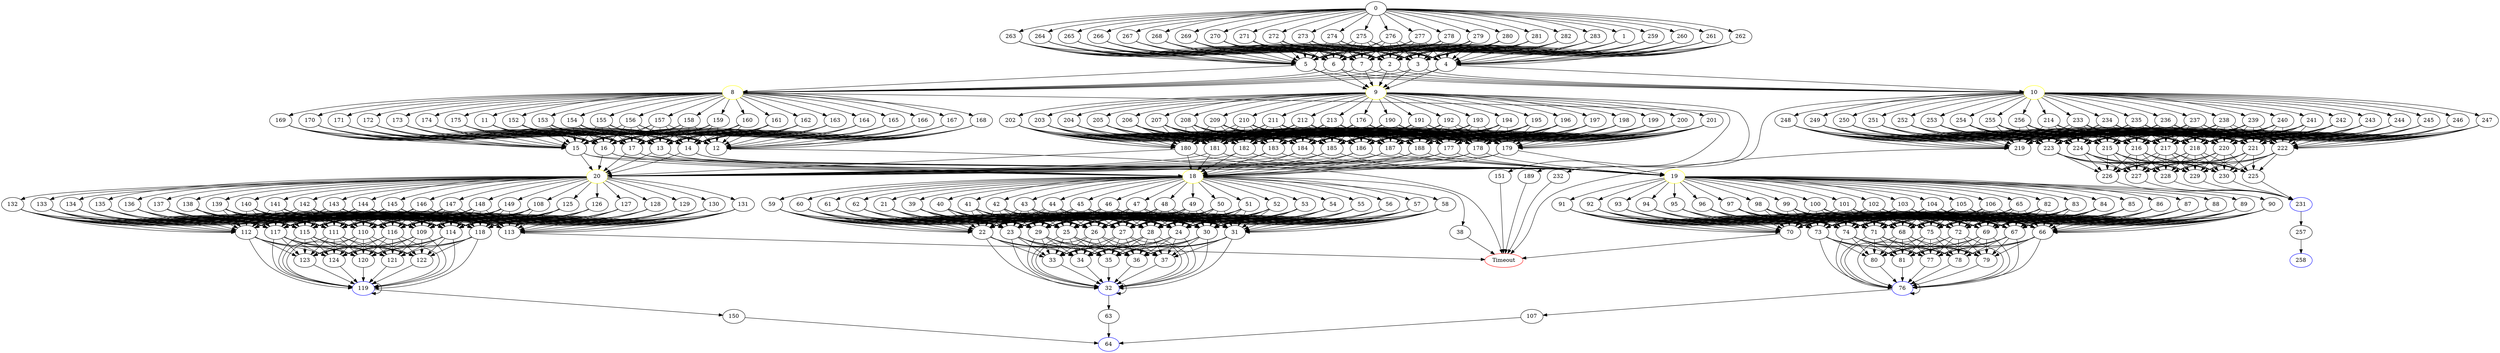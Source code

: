 digraph G {
	0 -> 1;
	0 -> 259;
	0 -> 260;
	0 -> 261;
	0 -> 262;
	0 -> 263;
	0 -> 264;
	0 -> 265;
	0 -> 266;
	0 -> 267;
	0 -> 268;
	0 -> 269;
	0 -> 270;
	0 -> 271;
	0 -> 272;
	0 -> 273;
	0 -> 274;
	0 -> 275;
	0 -> 276;
	0 -> 277;
	0 -> 278;
	0 -> 279;
	0 -> 280;
	0 -> 281;
	0 -> 282;
	0 -> 283;
	1 -> 2;
	1 -> 3;
	1 -> 4;
	1 -> 5;
	1 -> 6;
	1 -> 7;
	2 -> "8";
8 [color=yellow];
	2 -> "9";
9 [color=yellow];
	2 -> "10";
10 [color=yellow];
	3 -> "8";
8 [color=yellow];
	3 -> "9";
9 [color=yellow];
	3 -> "10";
10 [color=yellow];
	4 -> "8";
8 [color=yellow];
	4 -> "9";
9 [color=yellow];
	4 -> "10";
10 [color=yellow];
	5 -> "8";
8 [color=yellow];
	5 -> "9";
9 [color=yellow];
	5 -> "10";
10 [color=yellow];
	6 -> "8";
8 [color=yellow];
	6 -> "9";
9 [color=yellow];
	6 -> "10";
10 [color=yellow];
	7 -> "8";
8 [color=yellow];
	7 -> "9";
9 [color=yellow];
	7 -> "10";
10 [color=yellow];
	8 -> 11;
	8 -> 151;
	8 -> 152;
	8 -> 153;
	8 -> 154;
	8 -> 155;
	8 -> 156;
	8 -> 157;
	8 -> 158;
	8 -> 159;
	8 -> 160;
	8 -> 161;
	8 -> 162;
	8 -> 163;
	8 -> 164;
	8 -> 165;
	8 -> 166;
	8 -> 167;
	8 -> 168;
	8 -> 169;
	8 -> 170;
	8 -> 171;
	8 -> 172;
	8 -> 173;
	8 -> 174;
	8 -> 175;
	9 -> 176;
	9 -> 189;
	9 -> 190;
	9 -> 191;
	9 -> 192;
	9 -> 193;
	9 -> 194;
	9 -> 195;
	9 -> 196;
	9 -> 197;
	9 -> 198;
	9 -> 199;
	9 -> 200;
	9 -> 201;
	9 -> 202;
	9 -> 203;
	9 -> 204;
	9 -> 205;
	9 -> 206;
	9 -> 207;
	9 -> 208;
	9 -> 209;
	9 -> 210;
	9 -> 211;
	9 -> 212;
	9 -> 213;
	10 -> 214;
	10 -> 232;
	10 -> 233;
	10 -> 234;
	10 -> 235;
	10 -> 236;
	10 -> 237;
	10 -> 238;
	10 -> 239;
	10 -> 240;
	10 -> 241;
	10 -> 242;
	10 -> 243;
	10 -> 244;
	10 -> 245;
	10 -> 246;
	10 -> 247;
	10 -> 248;
	10 -> 249;
	10 -> 250;
	10 -> 251;
	10 -> 252;
	10 -> 253;
	10 -> 254;
	10 -> 255;
	10 -> 256;
	11 -> 12;
	11 -> 13;
	11 -> 14;
	11 -> 15;
	11 -> 16;
	11 -> 17;
	12 -> "Timeout";
Timeout [color=red];
	13 -> "18";
18 [color=yellow];
	13 -> "19";
19 [color=yellow];
	13 -> "20";
20 [color=yellow];
	14 -> "18";
18 [color=yellow];
	14 -> "19";
19 [color=yellow];
	14 -> "20";
20 [color=yellow];
	15 -> "18";
18 [color=yellow];
	15 -> "19";
19 [color=yellow];
	15 -> "20";
20 [color=yellow];
	16 -> "18";
18 [color=yellow];
	16 -> "19";
19 [color=yellow];
	16 -> "20";
20 [color=yellow];
	17 -> "18";
18 [color=yellow];
	17 -> "19";
19 [color=yellow];
	17 -> "20";
20 [color=yellow];
	18 -> 21;
	18 -> 38;
	18 -> 39;
	18 -> 40;
	18 -> 41;
	18 -> 42;
	18 -> 43;
	18 -> 44;
	18 -> 45;
	18 -> 46;
	18 -> 47;
	18 -> 48;
	18 -> 49;
	18 -> 50;
	18 -> 51;
	18 -> 52;
	18 -> 53;
	18 -> 54;
	18 -> 55;
	18 -> 56;
	18 -> 57;
	18 -> 58;
	18 -> 59;
	18 -> 60;
	18 -> 61;
	18 -> 62;
	19 -> 65;
	19 -> 82;
	19 -> 83;
	19 -> 84;
	19 -> 85;
	19 -> 86;
	19 -> 87;
	19 -> 88;
	19 -> 89;
	19 -> 90;
	19 -> 91;
	19 -> 92;
	19 -> 93;
	19 -> 94;
	19 -> 95;
	19 -> 96;
	19 -> 97;
	19 -> 98;
	19 -> 99;
	19 -> 100;
	19 -> 101;
	19 -> 102;
	19 -> 103;
	19 -> 104;
	19 -> 105;
	19 -> 106;
	20 -> 108;
	20 -> 125;
	20 -> 126;
	20 -> 127;
	20 -> 128;
	20 -> 129;
	20 -> 130;
	20 -> 131;
	20 -> 132;
	20 -> 133;
	20 -> 134;
	20 -> 135;
	20 -> 136;
	20 -> 137;
	20 -> 138;
	20 -> 139;
	20 -> 140;
	20 -> 141;
	20 -> 142;
	20 -> 143;
	20 -> 144;
	20 -> 145;
	20 -> 146;
	20 -> 147;
	20 -> 148;
	20 -> 149;
	21 -> 22;
	21 -> 23;
	21 -> 24;
	21 -> 25;
	21 -> 26;
	21 -> 27;
	21 -> 28;
	21 -> 29;
	21 -> 30;
	21 -> 31;
	22 -> "32";
32 [color=blue];
	22 -> 33;
	22 -> 34;
	22 -> 35;
	22 -> 36;
	22 -> 37;
	23 -> "32";
32 [color=blue];
	23 -> 33;
	23 -> 34;
	23 -> 35;
	23 -> 36;
	23 -> 37;
	24 -> "32";
32 [color=blue];
	24 -> 33;
	24 -> 34;
	24 -> 35;
	24 -> 36;
	24 -> 37;
	25 -> "32";
32 [color=blue];
	25 -> 33;
	25 -> 34;
	25 -> 35;
	25 -> 36;
	25 -> 37;
	26 -> "32";
32 [color=blue];
	26 -> 33;
	26 -> 34;
	26 -> 35;
	26 -> 36;
	26 -> 37;
	27 -> "32";
32 [color=blue];
	27 -> 33;
	27 -> 34;
	27 -> 35;
	27 -> 36;
	27 -> 37;
	28 -> "32";
32 [color=blue];
	28 -> 33;
	28 -> 34;
	28 -> 35;
	28 -> 36;
	28 -> 37;
	29 -> "32";
32 [color=blue];
	29 -> 33;
	29 -> 34;
	29 -> 35;
	29 -> 36;
	29 -> 37;
	30 -> "32";
32 [color=blue];
	30 -> 33;
	30 -> 34;
	30 -> 35;
	30 -> 36;
	30 -> 37;
	31 -> "32";
32 [color=blue];
	31 -> 33;
	31 -> 34;
	31 -> 35;
	31 -> 36;
	31 -> 37;
	32 -> "32";
32 [color=blue];
	32 -> 63;
	33 -> "32";
32 [color=blue];
	34 -> "32";
32 [color=blue];
	35 -> "32";
32 [color=blue];
	36 -> "32";
32 [color=blue];
	37 -> "32";
32 [color=blue];
	38 -> "Timeout";
Timeout [color=red];
	39 -> 22;
	39 -> 23;
	39 -> 24;
	39 -> 25;
	39 -> 26;
	39 -> 27;
	39 -> 28;
	39 -> 29;
	39 -> 30;
	39 -> 31;
	40 -> 22;
	40 -> 23;
	40 -> 24;
	40 -> 25;
	40 -> 26;
	40 -> 27;
	40 -> 28;
	40 -> 29;
	40 -> 30;
	40 -> 31;
	41 -> 22;
	41 -> 23;
	41 -> 24;
	41 -> 25;
	41 -> 26;
	41 -> 27;
	41 -> 28;
	41 -> 29;
	41 -> 30;
	41 -> 31;
	42 -> 22;
	42 -> 23;
	42 -> 24;
	42 -> 25;
	42 -> 26;
	42 -> 27;
	42 -> 28;
	42 -> 29;
	42 -> 30;
	42 -> 31;
	43 -> 22;
	43 -> 23;
	43 -> 24;
	43 -> 25;
	43 -> 26;
	43 -> 27;
	43 -> 28;
	43 -> 29;
	43 -> 30;
	43 -> 31;
	44 -> 22;
	44 -> 23;
	44 -> 24;
	44 -> 25;
	44 -> 26;
	44 -> 27;
	44 -> 28;
	44 -> 29;
	44 -> 30;
	44 -> 31;
	45 -> 22;
	45 -> 23;
	45 -> 24;
	45 -> 25;
	45 -> 26;
	45 -> 27;
	45 -> 28;
	45 -> 29;
	45 -> 30;
	45 -> 31;
	46 -> 22;
	46 -> 23;
	46 -> 24;
	46 -> 25;
	46 -> 26;
	46 -> 27;
	46 -> 28;
	46 -> 29;
	46 -> 30;
	46 -> 31;
	47 -> 22;
	47 -> 23;
	47 -> 24;
	47 -> 25;
	47 -> 26;
	47 -> 27;
	47 -> 28;
	47 -> 29;
	47 -> 30;
	47 -> 31;
	48 -> 22;
	48 -> 23;
	48 -> 24;
	48 -> 25;
	48 -> 26;
	48 -> 27;
	48 -> 28;
	48 -> 29;
	48 -> 30;
	48 -> 31;
	49 -> 22;
	49 -> 23;
	49 -> 24;
	49 -> 25;
	49 -> 26;
	49 -> 27;
	49 -> 28;
	49 -> 29;
	49 -> 30;
	49 -> 31;
	50 -> 22;
	50 -> 23;
	50 -> 24;
	50 -> 25;
	50 -> 26;
	50 -> 27;
	50 -> 28;
	50 -> 29;
	50 -> 30;
	50 -> 31;
	51 -> 22;
	51 -> 23;
	51 -> 24;
	51 -> 25;
	51 -> 26;
	51 -> 27;
	51 -> 28;
	51 -> 29;
	51 -> 30;
	51 -> 31;
	52 -> 22;
	52 -> 23;
	52 -> 24;
	52 -> 25;
	52 -> 26;
	52 -> 27;
	52 -> 28;
	52 -> 29;
	52 -> 30;
	52 -> 31;
	53 -> 22;
	53 -> 23;
	53 -> 24;
	53 -> 25;
	53 -> 26;
	53 -> 27;
	53 -> 28;
	53 -> 29;
	53 -> 30;
	53 -> 31;
	54 -> 22;
	54 -> 23;
	54 -> 24;
	54 -> 25;
	54 -> 26;
	54 -> 27;
	54 -> 28;
	54 -> 29;
	54 -> 30;
	54 -> 31;
	55 -> 22;
	55 -> 23;
	55 -> 24;
	55 -> 25;
	55 -> 26;
	55 -> 27;
	55 -> 28;
	55 -> 29;
	55 -> 30;
	55 -> 31;
	56 -> 22;
	56 -> 23;
	56 -> 24;
	56 -> 25;
	56 -> 26;
	56 -> 27;
	56 -> 28;
	56 -> 29;
	56 -> 30;
	56 -> 31;
	57 -> 22;
	57 -> 23;
	57 -> 24;
	57 -> 25;
	57 -> 26;
	57 -> 27;
	57 -> 28;
	57 -> 29;
	57 -> 30;
	57 -> 31;
	58 -> 22;
	58 -> 23;
	58 -> 24;
	58 -> 25;
	58 -> 26;
	58 -> 27;
	58 -> 28;
	58 -> 29;
	58 -> 30;
	58 -> 31;
	59 -> 22;
	59 -> 23;
	59 -> 24;
	59 -> 25;
	59 -> 26;
	59 -> 27;
	59 -> 28;
	59 -> 29;
	59 -> 30;
	59 -> 31;
	60 -> 22;
	60 -> 23;
	60 -> 24;
	60 -> 25;
	60 -> 26;
	60 -> 27;
	60 -> 28;
	60 -> 29;
	60 -> 30;
	60 -> 31;
	61 -> 22;
	61 -> 23;
	61 -> 24;
	61 -> 25;
	61 -> 26;
	61 -> 27;
	61 -> 28;
	61 -> 29;
	61 -> 30;
	61 -> 31;
	62 -> 22;
	62 -> 23;
	62 -> 24;
	62 -> 25;
	62 -> 26;
	62 -> 27;
	62 -> 28;
	62 -> 29;
	62 -> 30;
	62 -> 31;
	63 -> "64";
64 [color=blue];
	65 -> 66;
	65 -> 67;
	65 -> 68;
	65 -> 69;
	65 -> 70;
	65 -> 71;
	65 -> 72;
	65 -> 73;
	65 -> 74;
	65 -> 75;
	66 -> "76";
76 [color=blue];
	66 -> 77;
	66 -> 78;
	66 -> 79;
	66 -> 80;
	66 -> 81;
	67 -> "76";
76 [color=blue];
	67 -> 77;
	67 -> 78;
	67 -> 79;
	67 -> 80;
	67 -> 81;
	68 -> "76";
76 [color=blue];
	68 -> 77;
	68 -> 78;
	68 -> 79;
	68 -> 80;
	68 -> 81;
	69 -> "76";
76 [color=blue];
	69 -> 77;
	69 -> 78;
	69 -> 79;
	69 -> 80;
	69 -> 81;
	70 -> "Timeout";
Timeout [color=red];
	71 -> "76";
76 [color=blue];
	71 -> 77;
	71 -> 78;
	71 -> 79;
	71 -> 80;
	71 -> 81;
	72 -> "76";
76 [color=blue];
	72 -> 77;
	72 -> 78;
	72 -> 79;
	72 -> 80;
	72 -> 81;
	73 -> "76";
76 [color=blue];
	73 -> 77;
	73 -> 78;
	73 -> 79;
	73 -> 80;
	73 -> 81;
	74 -> "76";
76 [color=blue];
	74 -> 77;
	74 -> 78;
	74 -> 79;
	74 -> 80;
	74 -> 81;
	75 -> "76";
76 [color=blue];
	75 -> 77;
	75 -> 78;
	75 -> 79;
	75 -> 80;
	75 -> 81;
	76 -> "76";
76 [color=blue];
	76 -> 107;
	77 -> "76";
76 [color=blue];
	78 -> "76";
76 [color=blue];
	79 -> "76";
76 [color=blue];
	80 -> "76";
76 [color=blue];
	81 -> "76";
76 [color=blue];
	82 -> 66;
	82 -> 67;
	82 -> 68;
	82 -> 69;
	82 -> 70;
	82 -> 71;
	82 -> 72;
	82 -> 73;
	82 -> 74;
	82 -> 75;
	83 -> 66;
	83 -> 67;
	83 -> 68;
	83 -> 69;
	83 -> 70;
	83 -> 71;
	83 -> 72;
	83 -> 73;
	83 -> 74;
	83 -> 75;
	84 -> 66;
	84 -> 67;
	84 -> 68;
	84 -> 69;
	84 -> 70;
	84 -> 71;
	84 -> 72;
	84 -> 73;
	84 -> 74;
	84 -> 75;
	85 -> 66;
	85 -> 67;
	85 -> 68;
	85 -> 69;
	85 -> 70;
	85 -> 71;
	85 -> 72;
	85 -> 73;
	85 -> 74;
	85 -> 75;
	86 -> 66;
	86 -> 67;
	86 -> 68;
	86 -> 69;
	86 -> 70;
	86 -> 71;
	86 -> 72;
	86 -> 73;
	86 -> 74;
	86 -> 75;
	87 -> 66;
	87 -> 67;
	87 -> 68;
	87 -> 69;
	87 -> 70;
	87 -> 71;
	87 -> 72;
	87 -> 73;
	87 -> 74;
	87 -> 75;
	88 -> 66;
	88 -> 67;
	88 -> 68;
	88 -> 69;
	88 -> 70;
	88 -> 71;
	88 -> 72;
	88 -> 73;
	88 -> 74;
	88 -> 75;
	89 -> 66;
	89 -> 67;
	89 -> 68;
	89 -> 69;
	89 -> 70;
	89 -> 71;
	89 -> 72;
	89 -> 73;
	89 -> 74;
	89 -> 75;
	90 -> 66;
	90 -> 67;
	90 -> 68;
	90 -> 69;
	90 -> 70;
	90 -> 71;
	90 -> 72;
	90 -> 73;
	90 -> 74;
	90 -> 75;
	91 -> 66;
	91 -> 67;
	91 -> 68;
	91 -> 69;
	91 -> 70;
	91 -> 71;
	91 -> 72;
	91 -> 73;
	91 -> 74;
	91 -> 75;
	92 -> 66;
	92 -> 67;
	92 -> 68;
	92 -> 69;
	92 -> 70;
	92 -> 71;
	92 -> 72;
	92 -> 73;
	92 -> 74;
	92 -> 75;
	93 -> 66;
	93 -> 67;
	93 -> 68;
	93 -> 69;
	93 -> 70;
	93 -> 71;
	93 -> 72;
	93 -> 73;
	93 -> 74;
	93 -> 75;
	94 -> 66;
	94 -> 67;
	94 -> 68;
	94 -> 69;
	94 -> 70;
	94 -> 71;
	94 -> 72;
	94 -> 73;
	94 -> 74;
	94 -> 75;
	95 -> 66;
	95 -> 67;
	95 -> 68;
	95 -> 69;
	95 -> 70;
	95 -> 71;
	95 -> 72;
	95 -> 73;
	95 -> 74;
	95 -> 75;
	96 -> 66;
	96 -> 67;
	96 -> 68;
	96 -> 69;
	96 -> 70;
	96 -> 71;
	96 -> 72;
	96 -> 73;
	96 -> 74;
	96 -> 75;
	97 -> 66;
	97 -> 67;
	97 -> 68;
	97 -> 69;
	97 -> 70;
	97 -> 71;
	97 -> 72;
	97 -> 73;
	97 -> 74;
	97 -> 75;
	98 -> 66;
	98 -> 67;
	98 -> 68;
	98 -> 69;
	98 -> 70;
	98 -> 71;
	98 -> 72;
	98 -> 73;
	98 -> 74;
	98 -> 75;
	99 -> 66;
	99 -> 67;
	99 -> 68;
	99 -> 69;
	99 -> 70;
	99 -> 71;
	99 -> 72;
	99 -> 73;
	99 -> 74;
	99 -> 75;
	100 -> 66;
	100 -> 67;
	100 -> 68;
	100 -> 69;
	100 -> 70;
	100 -> 71;
	100 -> 72;
	100 -> 73;
	100 -> 74;
	100 -> 75;
	101 -> 66;
	101 -> 67;
	101 -> 68;
	101 -> 69;
	101 -> 70;
	101 -> 71;
	101 -> 72;
	101 -> 73;
	101 -> 74;
	101 -> 75;
	102 -> 66;
	102 -> 67;
	102 -> 68;
	102 -> 69;
	102 -> 70;
	102 -> 71;
	102 -> 72;
	102 -> 73;
	102 -> 74;
	102 -> 75;
	103 -> 66;
	103 -> 67;
	103 -> 68;
	103 -> 69;
	103 -> 70;
	103 -> 71;
	103 -> 72;
	103 -> 73;
	103 -> 74;
	103 -> 75;
	104 -> 66;
	104 -> 67;
	104 -> 68;
	104 -> 69;
	104 -> 70;
	104 -> 71;
	104 -> 72;
	104 -> 73;
	104 -> 74;
	104 -> 75;
	105 -> 66;
	105 -> 67;
	105 -> 68;
	105 -> 69;
	105 -> 70;
	105 -> 71;
	105 -> 72;
	105 -> 73;
	105 -> 74;
	105 -> 75;
	106 -> 66;
	106 -> 67;
	106 -> 68;
	106 -> 69;
	106 -> 70;
	106 -> 71;
	106 -> 72;
	106 -> 73;
	106 -> 74;
	106 -> 75;
	107 -> "64";
64 [color=blue];
	108 -> 109;
	108 -> 110;
	108 -> 111;
	108 -> 112;
	108 -> 113;
	108 -> 114;
	108 -> 115;
	108 -> 116;
	108 -> 117;
	108 -> 118;
	109 -> "119";
119 [color=blue];
	109 -> 120;
	109 -> 121;
	109 -> 122;
	109 -> 123;
	109 -> 124;
	110 -> "119";
119 [color=blue];
	110 -> 120;
	110 -> 121;
	110 -> 122;
	110 -> 123;
	110 -> 124;
	111 -> "119";
119 [color=blue];
	111 -> 120;
	111 -> 121;
	111 -> 122;
	111 -> 123;
	111 -> 124;
	112 -> "119";
119 [color=blue];
	112 -> 120;
	112 -> 121;
	112 -> 122;
	112 -> 123;
	112 -> 124;
	113 -> "Timeout";
Timeout [color=red];
	114 -> "119";
119 [color=blue];
	114 -> 120;
	114 -> 121;
	114 -> 122;
	114 -> 123;
	114 -> 124;
	115 -> "119";
119 [color=blue];
	115 -> 120;
	115 -> 121;
	115 -> 122;
	115 -> 123;
	115 -> 124;
	116 -> "119";
119 [color=blue];
	116 -> 120;
	116 -> 121;
	116 -> 122;
	116 -> 123;
	116 -> 124;
	117 -> "119";
119 [color=blue];
	117 -> 120;
	117 -> 121;
	117 -> 122;
	117 -> 123;
	117 -> 124;
	118 -> "119";
119 [color=blue];
	118 -> 120;
	118 -> 121;
	118 -> 122;
	118 -> 123;
	118 -> 124;
	119 -> "119";
119 [color=blue];
	119 -> 150;
	120 -> "119";
119 [color=blue];
	121 -> "119";
119 [color=blue];
	122 -> "119";
119 [color=blue];
	123 -> "119";
119 [color=blue];
	124 -> "119";
119 [color=blue];
	125 -> 109;
	125 -> 110;
	125 -> 111;
	125 -> 112;
	125 -> 113;
	125 -> 114;
	125 -> 115;
	125 -> 116;
	125 -> 117;
	125 -> 118;
	126 -> 109;
	126 -> 110;
	126 -> 111;
	126 -> 112;
	126 -> 113;
	126 -> 114;
	126 -> 115;
	126 -> 116;
	126 -> 117;
	126 -> 118;
	127 -> 109;
	127 -> 110;
	127 -> 111;
	127 -> 112;
	127 -> 113;
	127 -> 114;
	127 -> 115;
	127 -> 116;
	127 -> 117;
	127 -> 118;
	128 -> 109;
	128 -> 110;
	128 -> 111;
	128 -> 112;
	128 -> 113;
	128 -> 114;
	128 -> 115;
	128 -> 116;
	128 -> 117;
	128 -> 118;
	129 -> 109;
	129 -> 110;
	129 -> 111;
	129 -> 112;
	129 -> 113;
	129 -> 114;
	129 -> 115;
	129 -> 116;
	129 -> 117;
	129 -> 118;
	130 -> 109;
	130 -> 110;
	130 -> 111;
	130 -> 112;
	130 -> 113;
	130 -> 114;
	130 -> 115;
	130 -> 116;
	130 -> 117;
	130 -> 118;
	131 -> 109;
	131 -> 110;
	131 -> 111;
	131 -> 112;
	131 -> 113;
	131 -> 114;
	131 -> 115;
	131 -> 116;
	131 -> 117;
	131 -> 118;
	132 -> 109;
	132 -> 110;
	132 -> 111;
	132 -> 112;
	132 -> 113;
	132 -> 114;
	132 -> 115;
	132 -> 116;
	132 -> 117;
	132 -> 118;
	133 -> 109;
	133 -> 110;
	133 -> 111;
	133 -> 112;
	133 -> 113;
	133 -> 114;
	133 -> 115;
	133 -> 116;
	133 -> 117;
	133 -> 118;
	134 -> 109;
	134 -> 110;
	134 -> 111;
	134 -> 112;
	134 -> 113;
	134 -> 114;
	134 -> 115;
	134 -> 116;
	134 -> 117;
	134 -> 118;
	135 -> 109;
	135 -> 110;
	135 -> 111;
	135 -> 112;
	135 -> 113;
	135 -> 114;
	135 -> 115;
	135 -> 116;
	135 -> 117;
	135 -> 118;
	136 -> 109;
	136 -> 110;
	136 -> 111;
	136 -> 112;
	136 -> 113;
	136 -> 114;
	136 -> 115;
	136 -> 116;
	136 -> 117;
	136 -> 118;
	137 -> 109;
	137 -> 110;
	137 -> 111;
	137 -> 112;
	137 -> 113;
	137 -> 114;
	137 -> 115;
	137 -> 116;
	137 -> 117;
	137 -> 118;
	138 -> 109;
	138 -> 110;
	138 -> 111;
	138 -> 112;
	138 -> 113;
	138 -> 114;
	138 -> 115;
	138 -> 116;
	138 -> 117;
	138 -> 118;
	139 -> 109;
	139 -> 110;
	139 -> 111;
	139 -> 112;
	139 -> 113;
	139 -> 114;
	139 -> 115;
	139 -> 116;
	139 -> 117;
	139 -> 118;
	140 -> 109;
	140 -> 110;
	140 -> 111;
	140 -> 112;
	140 -> 113;
	140 -> 114;
	140 -> 115;
	140 -> 116;
	140 -> 117;
	140 -> 118;
	141 -> 109;
	141 -> 110;
	141 -> 111;
	141 -> 112;
	141 -> 113;
	141 -> 114;
	141 -> 115;
	141 -> 116;
	141 -> 117;
	141 -> 118;
	142 -> 109;
	142 -> 110;
	142 -> 111;
	142 -> 112;
	142 -> 113;
	142 -> 114;
	142 -> 115;
	142 -> 116;
	142 -> 117;
	142 -> 118;
	143 -> 109;
	143 -> 110;
	143 -> 111;
	143 -> 112;
	143 -> 113;
	143 -> 114;
	143 -> 115;
	143 -> 116;
	143 -> 117;
	143 -> 118;
	144 -> 109;
	144 -> 110;
	144 -> 111;
	144 -> 112;
	144 -> 113;
	144 -> 114;
	144 -> 115;
	144 -> 116;
	144 -> 117;
	144 -> 118;
	145 -> 109;
	145 -> 110;
	145 -> 111;
	145 -> 112;
	145 -> 113;
	145 -> 114;
	145 -> 115;
	145 -> 116;
	145 -> 117;
	145 -> 118;
	146 -> 109;
	146 -> 110;
	146 -> 111;
	146 -> 112;
	146 -> 113;
	146 -> 114;
	146 -> 115;
	146 -> 116;
	146 -> 117;
	146 -> 118;
	147 -> 109;
	147 -> 110;
	147 -> 111;
	147 -> 112;
	147 -> 113;
	147 -> 114;
	147 -> 115;
	147 -> 116;
	147 -> 117;
	147 -> 118;
	148 -> 109;
	148 -> 110;
	148 -> 111;
	148 -> 112;
	148 -> 113;
	148 -> 114;
	148 -> 115;
	148 -> 116;
	148 -> 117;
	148 -> 118;
	149 -> 109;
	149 -> 110;
	149 -> 111;
	149 -> 112;
	149 -> 113;
	149 -> 114;
	149 -> 115;
	149 -> 116;
	149 -> 117;
	149 -> 118;
	150 -> "64";
64 [color=blue];
	151 -> "Timeout";
Timeout [color=red];
	152 -> 12;
	152 -> 13;
	152 -> 14;
	152 -> 15;
	152 -> 16;
	152 -> 17;
	153 -> 12;
	153 -> 13;
	153 -> 14;
	153 -> 15;
	153 -> 16;
	153 -> 17;
	154 -> 12;
	154 -> 13;
	154 -> 14;
	154 -> 15;
	154 -> 16;
	154 -> 17;
	155 -> 12;
	155 -> 13;
	155 -> 14;
	155 -> 15;
	155 -> 16;
	155 -> 17;
	156 -> 12;
	156 -> 13;
	156 -> 14;
	156 -> 15;
	156 -> 16;
	156 -> 17;
	157 -> 12;
	157 -> 13;
	157 -> 14;
	157 -> 15;
	157 -> 16;
	157 -> 17;
	158 -> 12;
	158 -> 13;
	158 -> 14;
	158 -> 15;
	158 -> 16;
	158 -> 17;
	159 -> 12;
	159 -> 13;
	159 -> 14;
	159 -> 15;
	159 -> 16;
	159 -> 17;
	160 -> 12;
	160 -> 13;
	160 -> 14;
	160 -> 15;
	160 -> 16;
	160 -> 17;
	161 -> 12;
	161 -> 13;
	161 -> 14;
	161 -> 15;
	161 -> 16;
	161 -> 17;
	162 -> 12;
	162 -> 13;
	162 -> 14;
	162 -> 15;
	162 -> 16;
	162 -> 17;
	163 -> 12;
	163 -> 13;
	163 -> 14;
	163 -> 15;
	163 -> 16;
	163 -> 17;
	164 -> 12;
	164 -> 13;
	164 -> 14;
	164 -> 15;
	164 -> 16;
	164 -> 17;
	165 -> 12;
	165 -> 13;
	165 -> 14;
	165 -> 15;
	165 -> 16;
	165 -> 17;
	166 -> 12;
	166 -> 13;
	166 -> 14;
	166 -> 15;
	166 -> 16;
	166 -> 17;
	167 -> 12;
	167 -> 13;
	167 -> 14;
	167 -> 15;
	167 -> 16;
	167 -> 17;
	168 -> 12;
	168 -> 13;
	168 -> 14;
	168 -> 15;
	168 -> 16;
	168 -> 17;
	169 -> 12;
	169 -> 13;
	169 -> 14;
	169 -> 15;
	169 -> 16;
	169 -> 17;
	170 -> 12;
	170 -> 13;
	170 -> 14;
	170 -> 15;
	170 -> 16;
	170 -> 17;
	171 -> 12;
	171 -> 13;
	171 -> 14;
	171 -> 15;
	171 -> 16;
	171 -> 17;
	172 -> 12;
	172 -> 13;
	172 -> 14;
	172 -> 15;
	172 -> 16;
	172 -> 17;
	173 -> 12;
	173 -> 13;
	173 -> 14;
	173 -> 15;
	173 -> 16;
	173 -> 17;
	174 -> 12;
	174 -> 13;
	174 -> 14;
	174 -> 15;
	174 -> 16;
	174 -> 17;
	175 -> 12;
	175 -> 13;
	175 -> 14;
	175 -> 15;
	175 -> 16;
	175 -> 17;
	176 -> 177;
	176 -> 178;
	176 -> 179;
	176 -> 180;
	176 -> 181;
	176 -> 182;
	176 -> 183;
	176 -> 184;
	176 -> 185;
	176 -> 186;
	176 -> 187;
	176 -> 188;
	177 -> "18";
18 [color=yellow];
	177 -> "19";
19 [color=yellow];
	177 -> "20";
20 [color=yellow];
	178 -> "18";
18 [color=yellow];
	178 -> "19";
19 [color=yellow];
	178 -> "20";
20 [color=yellow];
	179 -> "18";
18 [color=yellow];
	179 -> "19";
19 [color=yellow];
	179 -> "20";
20 [color=yellow];
	180 -> "18";
18 [color=yellow];
	180 -> "19";
19 [color=yellow];
	180 -> "20";
20 [color=yellow];
	181 -> "18";
18 [color=yellow];
	181 -> "19";
19 [color=yellow];
	181 -> "20";
20 [color=yellow];
	182 -> "18";
18 [color=yellow];
	182 -> "19";
19 [color=yellow];
	182 -> "20";
20 [color=yellow];
	183 -> "18";
18 [color=yellow];
	183 -> "19";
19 [color=yellow];
	183 -> "20";
20 [color=yellow];
	184 -> "18";
18 [color=yellow];
	184 -> "19";
19 [color=yellow];
	184 -> "20";
20 [color=yellow];
	185 -> "18";
18 [color=yellow];
	185 -> "19";
19 [color=yellow];
	185 -> "20";
20 [color=yellow];
	186 -> "18";
18 [color=yellow];
	186 -> "19";
19 [color=yellow];
	186 -> "20";
20 [color=yellow];
	187 -> "18";
18 [color=yellow];
	187 -> "19";
19 [color=yellow];
	187 -> "20";
20 [color=yellow];
	188 -> "18";
18 [color=yellow];
	188 -> "19";
19 [color=yellow];
	188 -> "20";
20 [color=yellow];
	189 -> "Timeout";
Timeout [color=red];
	190 -> 177;
	190 -> 178;
	190 -> 179;
	190 -> 180;
	190 -> 181;
	190 -> 182;
	190 -> 183;
	190 -> 184;
	190 -> 185;
	190 -> 186;
	190 -> 187;
	190 -> 188;
	191 -> 177;
	191 -> 178;
	191 -> 179;
	191 -> 180;
	191 -> 181;
	191 -> 182;
	191 -> 183;
	191 -> 184;
	191 -> 185;
	191 -> 186;
	191 -> 187;
	191 -> 188;
	192 -> 177;
	192 -> 178;
	192 -> 179;
	192 -> 180;
	192 -> 181;
	192 -> 182;
	192 -> 183;
	192 -> 184;
	192 -> 185;
	192 -> 186;
	192 -> 187;
	192 -> 188;
	193 -> 177;
	193 -> 178;
	193 -> 179;
	193 -> 180;
	193 -> 181;
	193 -> 182;
	193 -> 183;
	193 -> 184;
	193 -> 185;
	193 -> 186;
	193 -> 187;
	193 -> 188;
	194 -> 177;
	194 -> 178;
	194 -> 179;
	194 -> 180;
	194 -> 181;
	194 -> 182;
	194 -> 183;
	194 -> 184;
	194 -> 185;
	194 -> 186;
	194 -> 187;
	194 -> 188;
	195 -> 177;
	195 -> 178;
	195 -> 179;
	195 -> 180;
	195 -> 181;
	195 -> 182;
	195 -> 183;
	195 -> 184;
	195 -> 185;
	195 -> 186;
	195 -> 187;
	195 -> 188;
	196 -> 177;
	196 -> 178;
	196 -> 179;
	196 -> 180;
	196 -> 181;
	196 -> 182;
	196 -> 183;
	196 -> 184;
	196 -> 185;
	196 -> 186;
	196 -> 187;
	196 -> 188;
	197 -> 177;
	197 -> 178;
	197 -> 179;
	197 -> 180;
	197 -> 181;
	197 -> 182;
	197 -> 183;
	197 -> 184;
	197 -> 185;
	197 -> 186;
	197 -> 187;
	197 -> 188;
	198 -> 177;
	198 -> 178;
	198 -> 179;
	198 -> 180;
	198 -> 181;
	198 -> 182;
	198 -> 183;
	198 -> 184;
	198 -> 185;
	198 -> 186;
	198 -> 187;
	198 -> 188;
	199 -> 177;
	199 -> 178;
	199 -> 179;
	199 -> 180;
	199 -> 181;
	199 -> 182;
	199 -> 183;
	199 -> 184;
	199 -> 185;
	199 -> 186;
	199 -> 187;
	199 -> 188;
	200 -> 177;
	200 -> 178;
	200 -> 179;
	200 -> 180;
	200 -> 181;
	200 -> 182;
	200 -> 183;
	200 -> 184;
	200 -> 185;
	200 -> 186;
	200 -> 187;
	200 -> 188;
	201 -> 177;
	201 -> 178;
	201 -> 179;
	201 -> 180;
	201 -> 181;
	201 -> 182;
	201 -> 183;
	201 -> 184;
	201 -> 185;
	201 -> 186;
	201 -> 187;
	201 -> 188;
	202 -> 177;
	202 -> 178;
	202 -> 179;
	202 -> 180;
	202 -> 181;
	202 -> 182;
	202 -> 183;
	202 -> 184;
	202 -> 185;
	202 -> 186;
	202 -> 187;
	202 -> 188;
	203 -> 177;
	203 -> 178;
	203 -> 179;
	203 -> 180;
	203 -> 181;
	203 -> 182;
	203 -> 183;
	203 -> 184;
	203 -> 185;
	203 -> 186;
	203 -> 187;
	203 -> 188;
	204 -> 177;
	204 -> 178;
	204 -> 179;
	204 -> 180;
	204 -> 181;
	204 -> 182;
	204 -> 183;
	204 -> 184;
	204 -> 185;
	204 -> 186;
	204 -> 187;
	204 -> 188;
	205 -> 177;
	205 -> 178;
	205 -> 179;
	205 -> 180;
	205 -> 181;
	205 -> 182;
	205 -> 183;
	205 -> 184;
	205 -> 185;
	205 -> 186;
	205 -> 187;
	205 -> 188;
	206 -> 177;
	206 -> 178;
	206 -> 179;
	206 -> 180;
	206 -> 181;
	206 -> 182;
	206 -> 183;
	206 -> 184;
	206 -> 185;
	206 -> 186;
	206 -> 187;
	206 -> 188;
	207 -> 177;
	207 -> 178;
	207 -> 179;
	207 -> 180;
	207 -> 181;
	207 -> 182;
	207 -> 183;
	207 -> 184;
	207 -> 185;
	207 -> 186;
	207 -> 187;
	207 -> 188;
	208 -> 177;
	208 -> 178;
	208 -> 179;
	208 -> 180;
	208 -> 181;
	208 -> 182;
	208 -> 183;
	208 -> 184;
	208 -> 185;
	208 -> 186;
	208 -> 187;
	208 -> 188;
	209 -> 177;
	209 -> 178;
	209 -> 179;
	209 -> 180;
	209 -> 181;
	209 -> 182;
	209 -> 183;
	209 -> 184;
	209 -> 185;
	209 -> 186;
	209 -> 187;
	209 -> 188;
	210 -> 177;
	210 -> 178;
	210 -> 179;
	210 -> 180;
	210 -> 181;
	210 -> 182;
	210 -> 183;
	210 -> 184;
	210 -> 185;
	210 -> 186;
	210 -> 187;
	210 -> 188;
	211 -> 177;
	211 -> 178;
	211 -> 179;
	211 -> 180;
	211 -> 181;
	211 -> 182;
	211 -> 183;
	211 -> 184;
	211 -> 185;
	211 -> 186;
	211 -> 187;
	211 -> 188;
	212 -> 177;
	212 -> 178;
	212 -> 179;
	212 -> 180;
	212 -> 181;
	212 -> 182;
	212 -> 183;
	212 -> 184;
	212 -> 185;
	212 -> 186;
	212 -> 187;
	212 -> 188;
	213 -> 177;
	213 -> 178;
	213 -> 179;
	213 -> 180;
	213 -> 181;
	213 -> 182;
	213 -> 183;
	213 -> 184;
	213 -> 185;
	213 -> 186;
	213 -> 187;
	213 -> 188;
	214 -> 215;
	214 -> 216;
	214 -> 217;
	214 -> 218;
	214 -> 219;
	214 -> 220;
	214 -> 221;
	214 -> 222;
	214 -> 223;
	214 -> 224;
	215 -> 225;
	215 -> 226;
	215 -> 227;
	215 -> 228;
	215 -> 229;
	215 -> 230;
	216 -> 225;
	216 -> 226;
	216 -> 227;
	216 -> 228;
	216 -> 229;
	216 -> 230;
	217 -> 225;
	217 -> 226;
	217 -> 227;
	217 -> 228;
	217 -> 229;
	217 -> 230;
	218 -> 225;
	218 -> 226;
	218 -> 227;
	218 -> 228;
	218 -> 229;
	218 -> 230;
	219 -> "Timeout";
Timeout [color=red];
	220 -> 225;
	220 -> 226;
	220 -> 227;
	220 -> 228;
	220 -> 229;
	220 -> 230;
	221 -> 225;
	221 -> 226;
	221 -> 227;
	221 -> 228;
	221 -> 229;
	221 -> 230;
	222 -> 225;
	222 -> 226;
	222 -> 227;
	222 -> 228;
	222 -> 229;
	222 -> 230;
	223 -> 225;
	223 -> 226;
	223 -> 227;
	223 -> 228;
	223 -> 229;
	223 -> 230;
	224 -> 225;
	224 -> 226;
	224 -> 227;
	224 -> 228;
	224 -> 229;
	224 -> 230;
	225 -> "231";
231 [color=blue];
	226 -> "231";
231 [color=blue];
	227 -> "231";
231 [color=blue];
	228 -> "231";
231 [color=blue];
	229 -> "231";
231 [color=blue];
	230 -> "231";
231 [color=blue];
	231 -> 257;
	232 -> "Timeout";
Timeout [color=red];
	233 -> 215;
	233 -> 216;
	233 -> 217;
	233 -> 218;
	233 -> 219;
	233 -> 220;
	233 -> 221;
	233 -> 222;
	233 -> 223;
	233 -> 224;
	234 -> 215;
	234 -> 216;
	234 -> 217;
	234 -> 218;
	234 -> 219;
	234 -> 220;
	234 -> 221;
	234 -> 222;
	234 -> 223;
	234 -> 224;
	235 -> 215;
	235 -> 216;
	235 -> 217;
	235 -> 218;
	235 -> 219;
	235 -> 220;
	235 -> 221;
	235 -> 222;
	235 -> 223;
	235 -> 224;
	236 -> 215;
	236 -> 216;
	236 -> 217;
	236 -> 218;
	236 -> 219;
	236 -> 220;
	236 -> 221;
	236 -> 222;
	236 -> 223;
	236 -> 224;
	237 -> 215;
	237 -> 216;
	237 -> 217;
	237 -> 218;
	237 -> 219;
	237 -> 220;
	237 -> 221;
	237 -> 222;
	237 -> 223;
	237 -> 224;
	238 -> 215;
	238 -> 216;
	238 -> 217;
	238 -> 218;
	238 -> 219;
	238 -> 220;
	238 -> 221;
	238 -> 222;
	238 -> 223;
	238 -> 224;
	239 -> 215;
	239 -> 216;
	239 -> 217;
	239 -> 218;
	239 -> 219;
	239 -> 220;
	239 -> 221;
	239 -> 222;
	239 -> 223;
	239 -> 224;
	240 -> 215;
	240 -> 216;
	240 -> 217;
	240 -> 218;
	240 -> 219;
	240 -> 220;
	240 -> 221;
	240 -> 222;
	240 -> 223;
	240 -> 224;
	241 -> 215;
	241 -> 216;
	241 -> 217;
	241 -> 218;
	241 -> 219;
	241 -> 220;
	241 -> 221;
	241 -> 222;
	241 -> 223;
	241 -> 224;
	242 -> 215;
	242 -> 216;
	242 -> 217;
	242 -> 218;
	242 -> 219;
	242 -> 220;
	242 -> 221;
	242 -> 222;
	242 -> 223;
	242 -> 224;
	243 -> 215;
	243 -> 216;
	243 -> 217;
	243 -> 218;
	243 -> 219;
	243 -> 220;
	243 -> 221;
	243 -> 222;
	243 -> 223;
	243 -> 224;
	244 -> 215;
	244 -> 216;
	244 -> 217;
	244 -> 218;
	244 -> 219;
	244 -> 220;
	244 -> 221;
	244 -> 222;
	244 -> 223;
	244 -> 224;
	245 -> 215;
	245 -> 216;
	245 -> 217;
	245 -> 218;
	245 -> 219;
	245 -> 220;
	245 -> 221;
	245 -> 222;
	245 -> 223;
	245 -> 224;
	246 -> 215;
	246 -> 216;
	246 -> 217;
	246 -> 218;
	246 -> 219;
	246 -> 220;
	246 -> 221;
	246 -> 222;
	246 -> 223;
	246 -> 224;
	247 -> 215;
	247 -> 216;
	247 -> 217;
	247 -> 218;
	247 -> 219;
	247 -> 220;
	247 -> 221;
	247 -> 222;
	247 -> 223;
	247 -> 224;
	248 -> 215;
	248 -> 216;
	248 -> 217;
	248 -> 218;
	248 -> 219;
	248 -> 220;
	248 -> 221;
	248 -> 222;
	248 -> 223;
	248 -> 224;
	249 -> 215;
	249 -> 216;
	249 -> 217;
	249 -> 218;
	249 -> 219;
	249 -> 220;
	249 -> 221;
	249 -> 222;
	249 -> 223;
	249 -> 224;
	250 -> 215;
	250 -> 216;
	250 -> 217;
	250 -> 218;
	250 -> 219;
	250 -> 220;
	250 -> 221;
	250 -> 222;
	250 -> 223;
	250 -> 224;
	251 -> 215;
	251 -> 216;
	251 -> 217;
	251 -> 218;
	251 -> 219;
	251 -> 220;
	251 -> 221;
	251 -> 222;
	251 -> 223;
	251 -> 224;
	252 -> 215;
	252 -> 216;
	252 -> 217;
	252 -> 218;
	252 -> 219;
	252 -> 220;
	252 -> 221;
	252 -> 222;
	252 -> 223;
	252 -> 224;
	253 -> 215;
	253 -> 216;
	253 -> 217;
	253 -> 218;
	253 -> 219;
	253 -> 220;
	253 -> 221;
	253 -> 222;
	253 -> 223;
	253 -> 224;
	254 -> 215;
	254 -> 216;
	254 -> 217;
	254 -> 218;
	254 -> 219;
	254 -> 220;
	254 -> 221;
	254 -> 222;
	254 -> 223;
	254 -> 224;
	255 -> 215;
	255 -> 216;
	255 -> 217;
	255 -> 218;
	255 -> 219;
	255 -> 220;
	255 -> 221;
	255 -> 222;
	255 -> 223;
	255 -> 224;
	256 -> 215;
	256 -> 216;
	256 -> 217;
	256 -> 218;
	256 -> 219;
	256 -> 220;
	256 -> 221;
	256 -> 222;
	256 -> 223;
	256 -> 224;
	257 -> "258";
258 [color=blue];
	259 -> 2;
	259 -> 3;
	259 -> 4;
	259 -> 5;
	259 -> 6;
	259 -> 7;
	260 -> 2;
	260 -> 3;
	260 -> 4;
	260 -> 5;
	260 -> 6;
	260 -> 7;
	261 -> 2;
	261 -> 3;
	261 -> 4;
	261 -> 5;
	261 -> 6;
	261 -> 7;
	262 -> 2;
	262 -> 3;
	262 -> 4;
	262 -> 5;
	262 -> 6;
	262 -> 7;
	263 -> 2;
	263 -> 3;
	263 -> 4;
	263 -> 5;
	263 -> 6;
	263 -> 7;
	264 -> 2;
	264 -> 3;
	264 -> 4;
	264 -> 5;
	264 -> 6;
	264 -> 7;
	265 -> 2;
	265 -> 3;
	265 -> 4;
	265 -> 5;
	265 -> 6;
	265 -> 7;
	266 -> 2;
	266 -> 3;
	266 -> 4;
	266 -> 5;
	266 -> 6;
	266 -> 7;
	267 -> 2;
	267 -> 3;
	267 -> 4;
	267 -> 5;
	267 -> 6;
	267 -> 7;
	268 -> 2;
	268 -> 3;
	268 -> 4;
	268 -> 5;
	268 -> 6;
	268 -> 7;
	269 -> 2;
	269 -> 3;
	269 -> 4;
	269 -> 5;
	269 -> 6;
	269 -> 7;
	270 -> 2;
	270 -> 3;
	270 -> 4;
	270 -> 5;
	270 -> 6;
	270 -> 7;
	271 -> 2;
	271 -> 3;
	271 -> 4;
	271 -> 5;
	271 -> 6;
	271 -> 7;
	272 -> 2;
	272 -> 3;
	272 -> 4;
	272 -> 5;
	272 -> 6;
	272 -> 7;
	273 -> 2;
	273 -> 3;
	273 -> 4;
	273 -> 5;
	273 -> 6;
	273 -> 7;
	274 -> 2;
	274 -> 3;
	274 -> 4;
	274 -> 5;
	274 -> 6;
	274 -> 7;
	275 -> 2;
	275 -> 3;
	275 -> 4;
	275 -> 5;
	275 -> 6;
	275 -> 7;
	276 -> 2;
	276 -> 3;
	276 -> 4;
	276 -> 5;
	276 -> 6;
	276 -> 7;
	277 -> 2;
	277 -> 3;
	277 -> 4;
	277 -> 5;
	277 -> 6;
	277 -> 7;
	278 -> 2;
	278 -> 3;
	278 -> 4;
	278 -> 5;
	278 -> 6;
	278 -> 7;
	279 -> 2;
	279 -> 3;
	279 -> 4;
	279 -> 5;
	279 -> 6;
	279 -> 7;
	280 -> 2;
	280 -> 3;
	280 -> 4;
	280 -> 5;
	280 -> 6;
	280 -> 7;
	281 -> 2;
	281 -> 3;
	281 -> 4;
	281 -> 5;
	281 -> 6;
	281 -> 7;
	282 -> 2;
	282 -> 3;
	282 -> 4;
	282 -> 5;
	282 -> 6;
	282 -> 7;
	283 -> 2;
	283 -> 3;
	283 -> 4;
	283 -> 5;
	283 -> 6;
	283 -> 7;
}